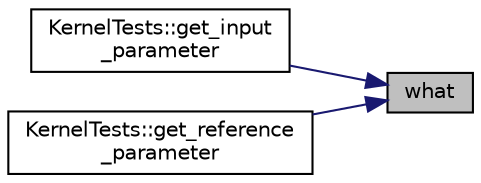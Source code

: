 digraph "what"
{
 // LATEX_PDF_SIZE
  edge [fontname="Helvetica",fontsize="10",labelfontname="Helvetica",labelfontsize="10"];
  node [fontname="Helvetica",fontsize="10",shape=record];
  rankdir="RL";
  Node1 [label="what",height=0.2,width=0.4,color="black", fillcolor="grey75", style="filled", fontcolor="black",tooltip=" "];
  Node1 -> Node2 [dir="back",color="midnightblue",fontsize="10",style="solid",fontname="Helvetica"];
  Node2 [label="KernelTests::get_input\l_parameter",height=0.2,width=0.4,color="black", fillcolor="white", style="filled",URL="$class_kernel_tests.html#a6dc1bccfd02f1a94b5c799c15cd98135",tooltip="Load selected data from a JSON object. get_input_parameter loads data from parameters section of the ..."];
  Node1 -> Node3 [dir="back",color="midnightblue",fontsize="10",style="solid",fontname="Helvetica"];
  Node3 [label="KernelTests::get_reference\l_parameter",height=0.2,width=0.4,color="black", fillcolor="white", style="filled",URL="$class_kernel_tests.html#adfbe724335d86320c9839c426c4d5715",tooltip=" "];
}
